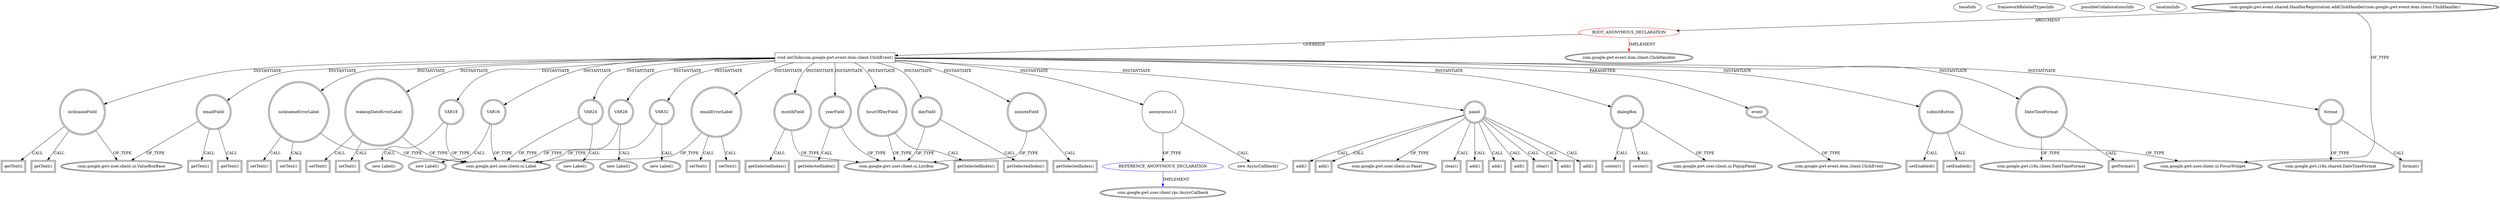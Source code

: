digraph {
baseInfo[graphId=4117,category="extension_graph",isAnonymous=true,possibleRelation=true]
frameworkRelatedTypesInfo[0="com.google.gwt.event.dom.client.ClickHandler"]
possibleCollaborationsInfo[0="4117~OVERRIDING_METHOD_DECLARATION-INSTANTIATION-~com.google.gwt.event.dom.client.ClickHandler ~com.google.gwt.user.client.rpc.AsyncCallback ~true~true"]
locationInfo[projectName="nakaken0629-mezamashimailgwt",filePath="/nakaken0629-mezamashimailgwt/mezamashimailgwt-master/mezamashimailgwt/src/com/appspot/mezamashimailgwt/client/Mezamashimailgwt.java",contextSignature="void onModuleLoad()",graphId="4117"]
0[label="ROOT_ANONYMOUS_DECLARATION",vertexType="ROOT_ANONYMOUS_DECLARATION",isFrameworkType=false,color=red]
1[label="com.google.gwt.event.dom.client.ClickHandler",vertexType="FRAMEWORK_INTERFACE_TYPE",isFrameworkType=true,peripheries=2]
2[label="com.google.gwt.event.shared.HandlerRegistration addClickHandler(com.google.gwt.event.dom.client.ClickHandler)",vertexType="OUTSIDE_CALL",isFrameworkType=true,peripheries=2]
3[label="com.google.gwt.user.client.ui.FocusWidget",vertexType="FRAMEWORK_CLASS_TYPE",isFrameworkType=true,peripheries=2]
4[label="void onClick(com.google.gwt.event.dom.client.ClickEvent)",vertexType="OVERRIDING_METHOD_DECLARATION",isFrameworkType=false,shape=box]
5[label="event",vertexType="PARAMETER_DECLARATION",isFrameworkType=true,peripheries=2]
6[label="com.google.gwt.event.dom.client.ClickEvent",vertexType="FRAMEWORK_CLASS_TYPE",isFrameworkType=true,peripheries=2]
7[label="emailField",vertexType="VARIABLE_EXPRESION",isFrameworkType=true,peripheries=2,shape=circle]
9[label="com.google.gwt.user.client.ui.ValueBoxBase",vertexType="FRAMEWORK_CLASS_TYPE",isFrameworkType=true,peripheries=2]
8[label="getText()",vertexType="INSIDE_CALL",isFrameworkType=true,peripheries=2,shape=box]
10[label="emailErrorLabel",vertexType="VARIABLE_EXPRESION",isFrameworkType=true,peripheries=2,shape=circle]
12[label="com.google.gwt.user.client.ui.Label",vertexType="FRAMEWORK_CLASS_TYPE",isFrameworkType=true,peripheries=2]
11[label="setText()",vertexType="INSIDE_CALL",isFrameworkType=true,peripheries=2,shape=box]
14[label="setText()",vertexType="INSIDE_CALL",isFrameworkType=true,peripheries=2,shape=box]
15[label="nicknameField",vertexType="VARIABLE_EXPRESION",isFrameworkType=true,peripheries=2,shape=circle]
16[label="getText()",vertexType="INSIDE_CALL",isFrameworkType=true,peripheries=2,shape=box]
18[label="nicknameErrorLabel",vertexType="VARIABLE_EXPRESION",isFrameworkType=true,peripheries=2,shape=circle]
19[label="setText()",vertexType="INSIDE_CALL",isFrameworkType=true,peripheries=2,shape=box]
22[label="setText()",vertexType="INSIDE_CALL",isFrameworkType=true,peripheries=2,shape=box]
23[label="yearField",vertexType="VARIABLE_EXPRESION",isFrameworkType=true,peripheries=2,shape=circle]
25[label="com.google.gwt.user.client.ui.ListBox",vertexType="FRAMEWORK_CLASS_TYPE",isFrameworkType=true,peripheries=2]
24[label="getSelectedIndex()",vertexType="INSIDE_CALL",isFrameworkType=true,peripheries=2,shape=box]
26[label="monthField",vertexType="VARIABLE_EXPRESION",isFrameworkType=true,peripheries=2,shape=circle]
27[label="getSelectedIndex()",vertexType="INSIDE_CALL",isFrameworkType=true,peripheries=2,shape=box]
29[label="dayField",vertexType="VARIABLE_EXPRESION",isFrameworkType=true,peripheries=2,shape=circle]
30[label="getSelectedIndex()",vertexType="INSIDE_CALL",isFrameworkType=true,peripheries=2,shape=box]
32[label="hourOfDayField",vertexType="VARIABLE_EXPRESION",isFrameworkType=true,peripheries=2,shape=circle]
33[label="getSelectedIndex()",vertexType="INSIDE_CALL",isFrameworkType=true,peripheries=2,shape=box]
35[label="minuteField",vertexType="VARIABLE_EXPRESION",isFrameworkType=true,peripheries=2,shape=circle]
36[label="getSelectedIndex()",vertexType="INSIDE_CALL",isFrameworkType=true,peripheries=2,shape=box]
38[label="wakeupDateErrorLabel",vertexType="VARIABLE_EXPRESION",isFrameworkType=true,peripheries=2,shape=circle]
39[label="setText()",vertexType="INSIDE_CALL",isFrameworkType=true,peripheries=2,shape=box]
42[label="setText()",vertexType="INSIDE_CALL",isFrameworkType=true,peripheries=2,shape=box]
44[label="anonymous13",vertexType="VARIABLE_EXPRESION",isFrameworkType=false,shape=circle]
45[label="REFERENCE_ANONYMOUS_DECLARATION",vertexType="REFERENCE_ANONYMOUS_DECLARATION",isFrameworkType=false,color=blue]
46[label="com.google.gwt.user.client.rpc.AsyncCallback",vertexType="FRAMEWORK_INTERFACE_TYPE",isFrameworkType=true,peripheries=2]
43[label="new AsyncCallback()",vertexType="CONSTRUCTOR_CALL",isFrameworkType=false]
47[label="panel",vertexType="VARIABLE_EXPRESION",isFrameworkType=true,peripheries=2,shape=circle]
49[label="com.google.gwt.user.client.ui.Panel",vertexType="FRAMEWORK_CLASS_TYPE",isFrameworkType=true,peripheries=2]
48[label="clear()",vertexType="INSIDE_CALL",isFrameworkType=true,peripheries=2,shape=box]
51[label="add()",vertexType="INSIDE_CALL",isFrameworkType=true,peripheries=2,shape=box]
53[label="VAR16",vertexType="VARIABLE_EXPRESION",isFrameworkType=true,peripheries=2,shape=circle]
52[label="new Label()",vertexType="CONSTRUCTOR_CALL",isFrameworkType=true,peripheries=2]
56[label="add()",vertexType="INSIDE_CALL",isFrameworkType=true,peripheries=2,shape=box]
58[label="VAR18",vertexType="VARIABLE_EXPRESION",isFrameworkType=true,peripheries=2,shape=circle]
57[label="new Label()",vertexType="CONSTRUCTOR_CALL",isFrameworkType=true,peripheries=2]
61[label="add()",vertexType="INSIDE_CALL",isFrameworkType=true,peripheries=2,shape=box]
62[label="dialogBox",vertexType="VARIABLE_EXPRESION",isFrameworkType=true,peripheries=2,shape=circle]
64[label="com.google.gwt.user.client.ui.PopupPanel",vertexType="FRAMEWORK_CLASS_TYPE",isFrameworkType=true,peripheries=2]
63[label="center()",vertexType="INSIDE_CALL",isFrameworkType=true,peripheries=2,shape=box]
65[label="submitButton",vertexType="VARIABLE_EXPRESION",isFrameworkType=true,peripheries=2,shape=circle]
66[label="setEnabled()",vertexType="INSIDE_CALL",isFrameworkType=true,peripheries=2,shape=box]
69[label="clear()",vertexType="INSIDE_CALL",isFrameworkType=true,peripheries=2,shape=box]
71[label="add()",vertexType="INSIDE_CALL",isFrameworkType=true,peripheries=2,shape=box]
73[label="VAR24",vertexType="VARIABLE_EXPRESION",isFrameworkType=true,peripheries=2,shape=circle]
72[label="new Label()",vertexType="CONSTRUCTOR_CALL",isFrameworkType=true,peripheries=2]
76[label="getText()",vertexType="INSIDE_CALL",isFrameworkType=true,peripheries=2,shape=box]
77[label="DateTimeFormat",vertexType="VARIABLE_EXPRESION",isFrameworkType=true,peripheries=2,shape=circle]
79[label="com.google.gwt.i18n.client.DateTimeFormat",vertexType="FRAMEWORK_CLASS_TYPE",isFrameworkType=true,peripheries=2]
78[label="getFormat()",vertexType="INSIDE_CALL",isFrameworkType=true,peripheries=2,shape=box]
81[label="add()",vertexType="INSIDE_CALL",isFrameworkType=true,peripheries=2,shape=box]
83[label="VAR28",vertexType="VARIABLE_EXPRESION",isFrameworkType=true,peripheries=2,shape=circle]
82[label="new Label()",vertexType="CONSTRUCTOR_CALL",isFrameworkType=true,peripheries=2]
85[label="format",vertexType="VARIABLE_EXPRESION",isFrameworkType=true,peripheries=2,shape=circle]
87[label="com.google.gwt.i18n.shared.DateTimeFormat",vertexType="FRAMEWORK_CLASS_TYPE",isFrameworkType=true,peripheries=2]
86[label="format()",vertexType="INSIDE_CALL",isFrameworkType=true,peripheries=2,shape=box]
89[label="getText()",vertexType="INSIDE_CALL",isFrameworkType=true,peripheries=2,shape=box]
91[label="add()",vertexType="INSIDE_CALL",isFrameworkType=true,peripheries=2,shape=box]
93[label="VAR32",vertexType="VARIABLE_EXPRESION",isFrameworkType=true,peripheries=2,shape=circle]
92[label="new Label()",vertexType="CONSTRUCTOR_CALL",isFrameworkType=true,peripheries=2]
96[label="add()",vertexType="INSIDE_CALL",isFrameworkType=true,peripheries=2,shape=box]
98[label="center()",vertexType="INSIDE_CALL",isFrameworkType=true,peripheries=2,shape=box]
100[label="setEnabled()",vertexType="INSIDE_CALL",isFrameworkType=true,peripheries=2,shape=box]
0->1[label="IMPLEMENT",color=red]
2->0[label="ARGUMENT"]
2->3[label="OF_TYPE"]
0->4[label="OVERRIDE"]
5->6[label="OF_TYPE"]
4->5[label="PARAMETER"]
4->7[label="INSTANTIATE"]
7->9[label="OF_TYPE"]
7->8[label="CALL"]
4->10[label="INSTANTIATE"]
10->12[label="OF_TYPE"]
10->11[label="CALL"]
10->14[label="CALL"]
4->15[label="INSTANTIATE"]
15->9[label="OF_TYPE"]
15->16[label="CALL"]
4->18[label="INSTANTIATE"]
18->12[label="OF_TYPE"]
18->19[label="CALL"]
18->22[label="CALL"]
4->23[label="INSTANTIATE"]
23->25[label="OF_TYPE"]
23->24[label="CALL"]
4->26[label="INSTANTIATE"]
26->25[label="OF_TYPE"]
26->27[label="CALL"]
4->29[label="INSTANTIATE"]
29->25[label="OF_TYPE"]
29->30[label="CALL"]
4->32[label="INSTANTIATE"]
32->25[label="OF_TYPE"]
32->33[label="CALL"]
4->35[label="INSTANTIATE"]
35->25[label="OF_TYPE"]
35->36[label="CALL"]
4->38[label="INSTANTIATE"]
38->12[label="OF_TYPE"]
38->39[label="CALL"]
38->42[label="CALL"]
4->44[label="INSTANTIATE"]
45->46[label="IMPLEMENT",color=blue]
44->45[label="OF_TYPE"]
44->43[label="CALL"]
4->47[label="INSTANTIATE"]
47->49[label="OF_TYPE"]
47->48[label="CALL"]
47->51[label="CALL"]
4->53[label="INSTANTIATE"]
53->12[label="OF_TYPE"]
53->52[label="CALL"]
47->56[label="CALL"]
4->58[label="INSTANTIATE"]
58->12[label="OF_TYPE"]
58->57[label="CALL"]
47->61[label="CALL"]
4->62[label="INSTANTIATE"]
62->64[label="OF_TYPE"]
62->63[label="CALL"]
4->65[label="INSTANTIATE"]
65->3[label="OF_TYPE"]
65->66[label="CALL"]
47->69[label="CALL"]
47->71[label="CALL"]
4->73[label="INSTANTIATE"]
73->12[label="OF_TYPE"]
73->72[label="CALL"]
15->76[label="CALL"]
4->77[label="INSTANTIATE"]
77->79[label="OF_TYPE"]
77->78[label="CALL"]
47->81[label="CALL"]
4->83[label="INSTANTIATE"]
83->12[label="OF_TYPE"]
83->82[label="CALL"]
4->85[label="INSTANTIATE"]
85->87[label="OF_TYPE"]
85->86[label="CALL"]
7->89[label="CALL"]
47->91[label="CALL"]
4->93[label="INSTANTIATE"]
93->12[label="OF_TYPE"]
93->92[label="CALL"]
47->96[label="CALL"]
62->98[label="CALL"]
65->100[label="CALL"]
}
